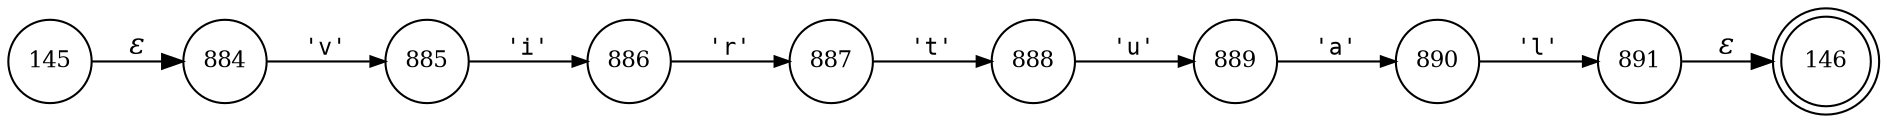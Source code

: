 digraph ATN {
rankdir=LR;
s146[fontsize=11, label="146", shape=doublecircle, fixedsize=true, width=.6];
s145[fontsize=11,label="145", shape=circle, fixedsize=true, width=.55, peripheries=1];
s884[fontsize=11,label="884", shape=circle, fixedsize=true, width=.55, peripheries=1];
s885[fontsize=11,label="885", shape=circle, fixedsize=true, width=.55, peripheries=1];
s886[fontsize=11,label="886", shape=circle, fixedsize=true, width=.55, peripheries=1];
s887[fontsize=11,label="887", shape=circle, fixedsize=true, width=.55, peripheries=1];
s888[fontsize=11,label="888", shape=circle, fixedsize=true, width=.55, peripheries=1];
s889[fontsize=11,label="889", shape=circle, fixedsize=true, width=.55, peripheries=1];
s890[fontsize=11,label="890", shape=circle, fixedsize=true, width=.55, peripheries=1];
s891[fontsize=11,label="891", shape=circle, fixedsize=true, width=.55, peripheries=1];
s145 -> s884 [fontname="Times-Italic", label="&epsilon;"];
s884 -> s885 [fontsize=11, fontname="Courier", arrowsize=.7, label = "'v'", arrowhead = normal];
s885 -> s886 [fontsize=11, fontname="Courier", arrowsize=.7, label = "'i'", arrowhead = normal];
s886 -> s887 [fontsize=11, fontname="Courier", arrowsize=.7, label = "'r'", arrowhead = normal];
s887 -> s888 [fontsize=11, fontname="Courier", arrowsize=.7, label = "'t'", arrowhead = normal];
s888 -> s889 [fontsize=11, fontname="Courier", arrowsize=.7, label = "'u'", arrowhead = normal];
s889 -> s890 [fontsize=11, fontname="Courier", arrowsize=.7, label = "'a'", arrowhead = normal];
s890 -> s891 [fontsize=11, fontname="Courier", arrowsize=.7, label = "'l'", arrowhead = normal];
s891 -> s146 [fontname="Times-Italic", label="&epsilon;"];
}